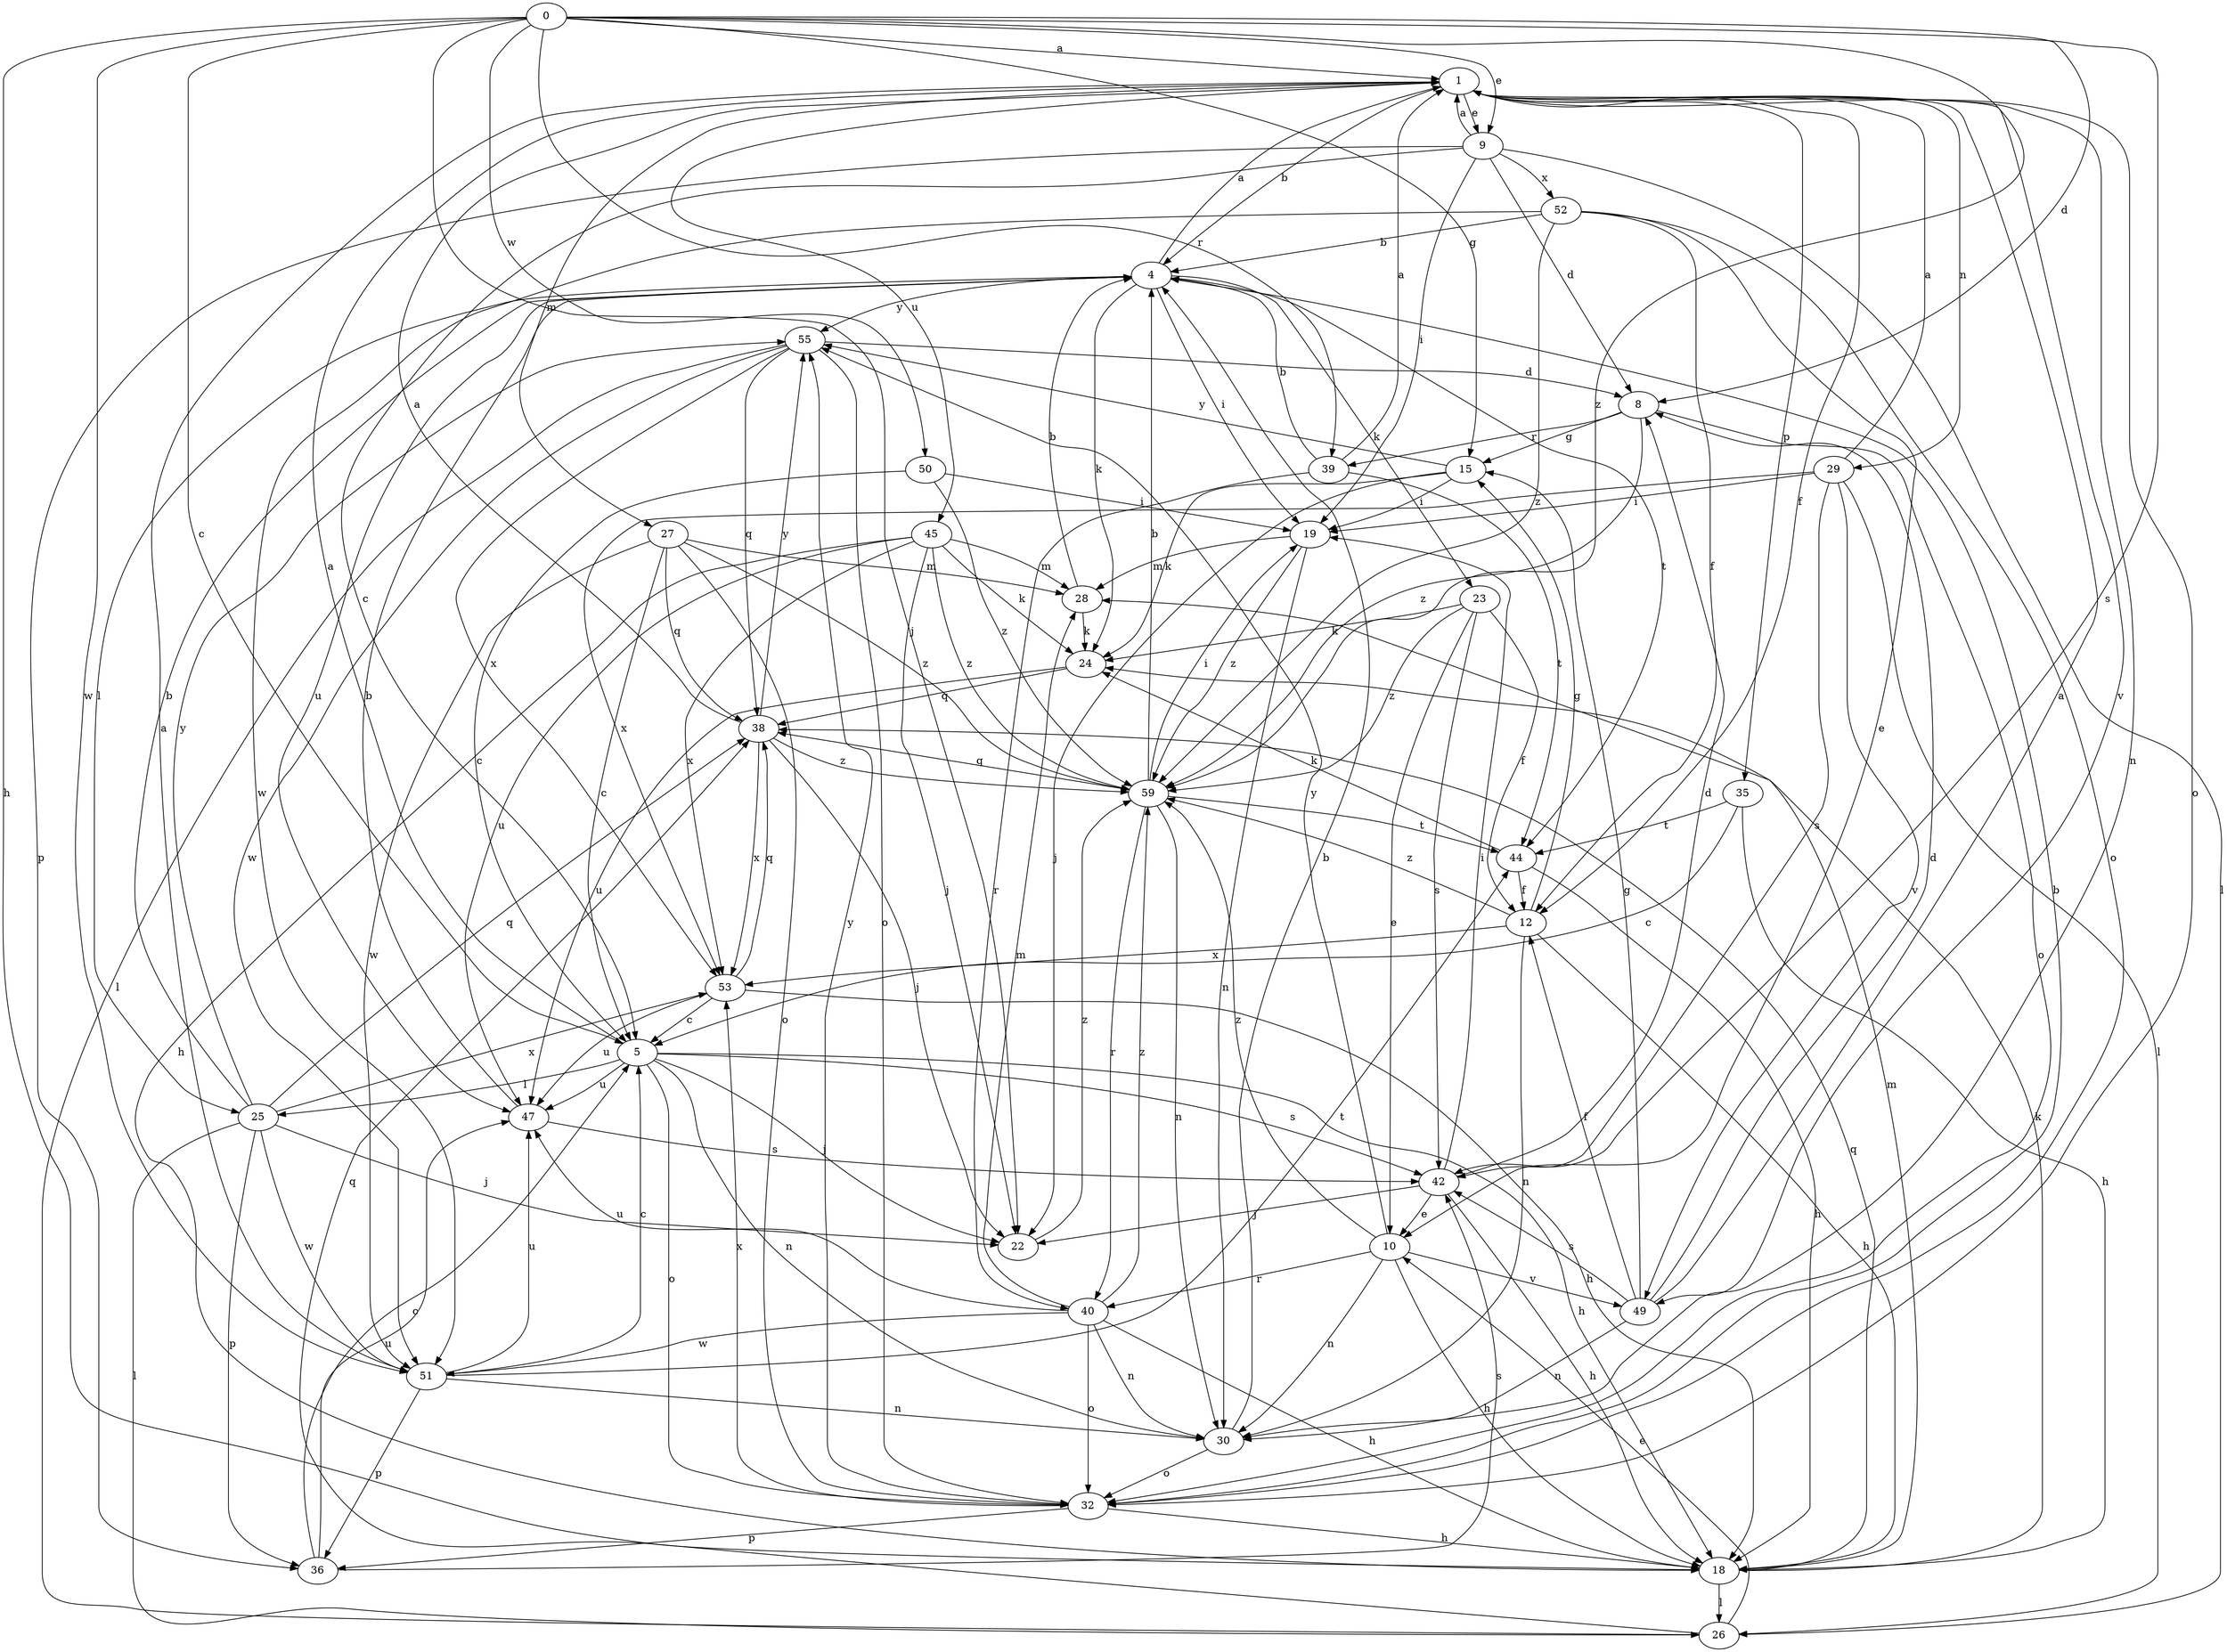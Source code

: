 strict digraph  {
0;
1;
4;
5;
8;
9;
10;
12;
15;
18;
19;
22;
23;
24;
25;
26;
27;
28;
29;
30;
32;
35;
36;
38;
39;
40;
42;
44;
45;
47;
49;
50;
51;
52;
53;
55;
59;
0 -> 1  [label=a];
0 -> 5  [label=c];
0 -> 8  [label=d];
0 -> 9  [label=e];
0 -> 15  [label=g];
0 -> 18  [label=h];
0 -> 22  [label=j];
0 -> 39  [label=r];
0 -> 42  [label=s];
0 -> 50  [label=w];
0 -> 51  [label=w];
0 -> 59  [label=z];
1 -> 4  [label=b];
1 -> 9  [label=e];
1 -> 12  [label=f];
1 -> 27  [label=m];
1 -> 29  [label=n];
1 -> 30  [label=n];
1 -> 32  [label=o];
1 -> 35  [label=p];
1 -> 45  [label=u];
1 -> 49  [label=v];
4 -> 1  [label=a];
4 -> 19  [label=i];
4 -> 23  [label=k];
4 -> 24  [label=k];
4 -> 25  [label=l];
4 -> 44  [label=t];
4 -> 47  [label=u];
4 -> 55  [label=y];
5 -> 1  [label=a];
5 -> 18  [label=h];
5 -> 22  [label=j];
5 -> 25  [label=l];
5 -> 30  [label=n];
5 -> 32  [label=o];
5 -> 42  [label=s];
5 -> 47  [label=u];
8 -> 15  [label=g];
8 -> 32  [label=o];
8 -> 39  [label=r];
8 -> 59  [label=z];
9 -> 1  [label=a];
9 -> 5  [label=c];
9 -> 8  [label=d];
9 -> 19  [label=i];
9 -> 26  [label=l];
9 -> 36  [label=p];
9 -> 52  [label=x];
10 -> 18  [label=h];
10 -> 30  [label=n];
10 -> 40  [label=r];
10 -> 49  [label=v];
10 -> 55  [label=y];
10 -> 59  [label=z];
12 -> 15  [label=g];
12 -> 18  [label=h];
12 -> 30  [label=n];
12 -> 53  [label=x];
12 -> 59  [label=z];
15 -> 19  [label=i];
15 -> 22  [label=j];
15 -> 24  [label=k];
15 -> 55  [label=y];
18 -> 24  [label=k];
18 -> 26  [label=l];
18 -> 28  [label=m];
18 -> 38  [label=q];
19 -> 28  [label=m];
19 -> 30  [label=n];
19 -> 59  [label=z];
22 -> 59  [label=z];
23 -> 10  [label=e];
23 -> 12  [label=f];
23 -> 24  [label=k];
23 -> 42  [label=s];
23 -> 59  [label=z];
24 -> 38  [label=q];
24 -> 47  [label=u];
25 -> 4  [label=b];
25 -> 22  [label=j];
25 -> 26  [label=l];
25 -> 36  [label=p];
25 -> 38  [label=q];
25 -> 51  [label=w];
25 -> 53  [label=x];
25 -> 55  [label=y];
26 -> 10  [label=e];
26 -> 38  [label=q];
27 -> 5  [label=c];
27 -> 28  [label=m];
27 -> 32  [label=o];
27 -> 38  [label=q];
27 -> 51  [label=w];
27 -> 59  [label=z];
28 -> 4  [label=b];
28 -> 24  [label=k];
29 -> 1  [label=a];
29 -> 19  [label=i];
29 -> 26  [label=l];
29 -> 42  [label=s];
29 -> 49  [label=v];
29 -> 53  [label=x];
30 -> 4  [label=b];
30 -> 32  [label=o];
32 -> 4  [label=b];
32 -> 18  [label=h];
32 -> 36  [label=p];
32 -> 53  [label=x];
32 -> 55  [label=y];
35 -> 5  [label=c];
35 -> 18  [label=h];
35 -> 44  [label=t];
36 -> 5  [label=c];
36 -> 42  [label=s];
36 -> 47  [label=u];
38 -> 1  [label=a];
38 -> 22  [label=j];
38 -> 53  [label=x];
38 -> 55  [label=y];
38 -> 59  [label=z];
39 -> 1  [label=a];
39 -> 4  [label=b];
39 -> 40  [label=r];
39 -> 44  [label=t];
40 -> 18  [label=h];
40 -> 28  [label=m];
40 -> 30  [label=n];
40 -> 32  [label=o];
40 -> 47  [label=u];
40 -> 51  [label=w];
40 -> 59  [label=z];
42 -> 8  [label=d];
42 -> 10  [label=e];
42 -> 18  [label=h];
42 -> 19  [label=i];
42 -> 22  [label=j];
44 -> 12  [label=f];
44 -> 18  [label=h];
44 -> 24  [label=k];
45 -> 18  [label=h];
45 -> 22  [label=j];
45 -> 24  [label=k];
45 -> 28  [label=m];
45 -> 47  [label=u];
45 -> 53  [label=x];
45 -> 59  [label=z];
47 -> 4  [label=b];
47 -> 42  [label=s];
49 -> 1  [label=a];
49 -> 8  [label=d];
49 -> 12  [label=f];
49 -> 15  [label=g];
49 -> 30  [label=n];
49 -> 42  [label=s];
50 -> 5  [label=c];
50 -> 19  [label=i];
50 -> 59  [label=z];
51 -> 1  [label=a];
51 -> 5  [label=c];
51 -> 30  [label=n];
51 -> 36  [label=p];
51 -> 44  [label=t];
51 -> 47  [label=u];
52 -> 4  [label=b];
52 -> 10  [label=e];
52 -> 12  [label=f];
52 -> 32  [label=o];
52 -> 51  [label=w];
52 -> 59  [label=z];
53 -> 5  [label=c];
53 -> 18  [label=h];
53 -> 38  [label=q];
53 -> 47  [label=u];
55 -> 8  [label=d];
55 -> 26  [label=l];
55 -> 32  [label=o];
55 -> 38  [label=q];
55 -> 51  [label=w];
55 -> 53  [label=x];
59 -> 4  [label=b];
59 -> 19  [label=i];
59 -> 30  [label=n];
59 -> 38  [label=q];
59 -> 40  [label=r];
59 -> 44  [label=t];
}
